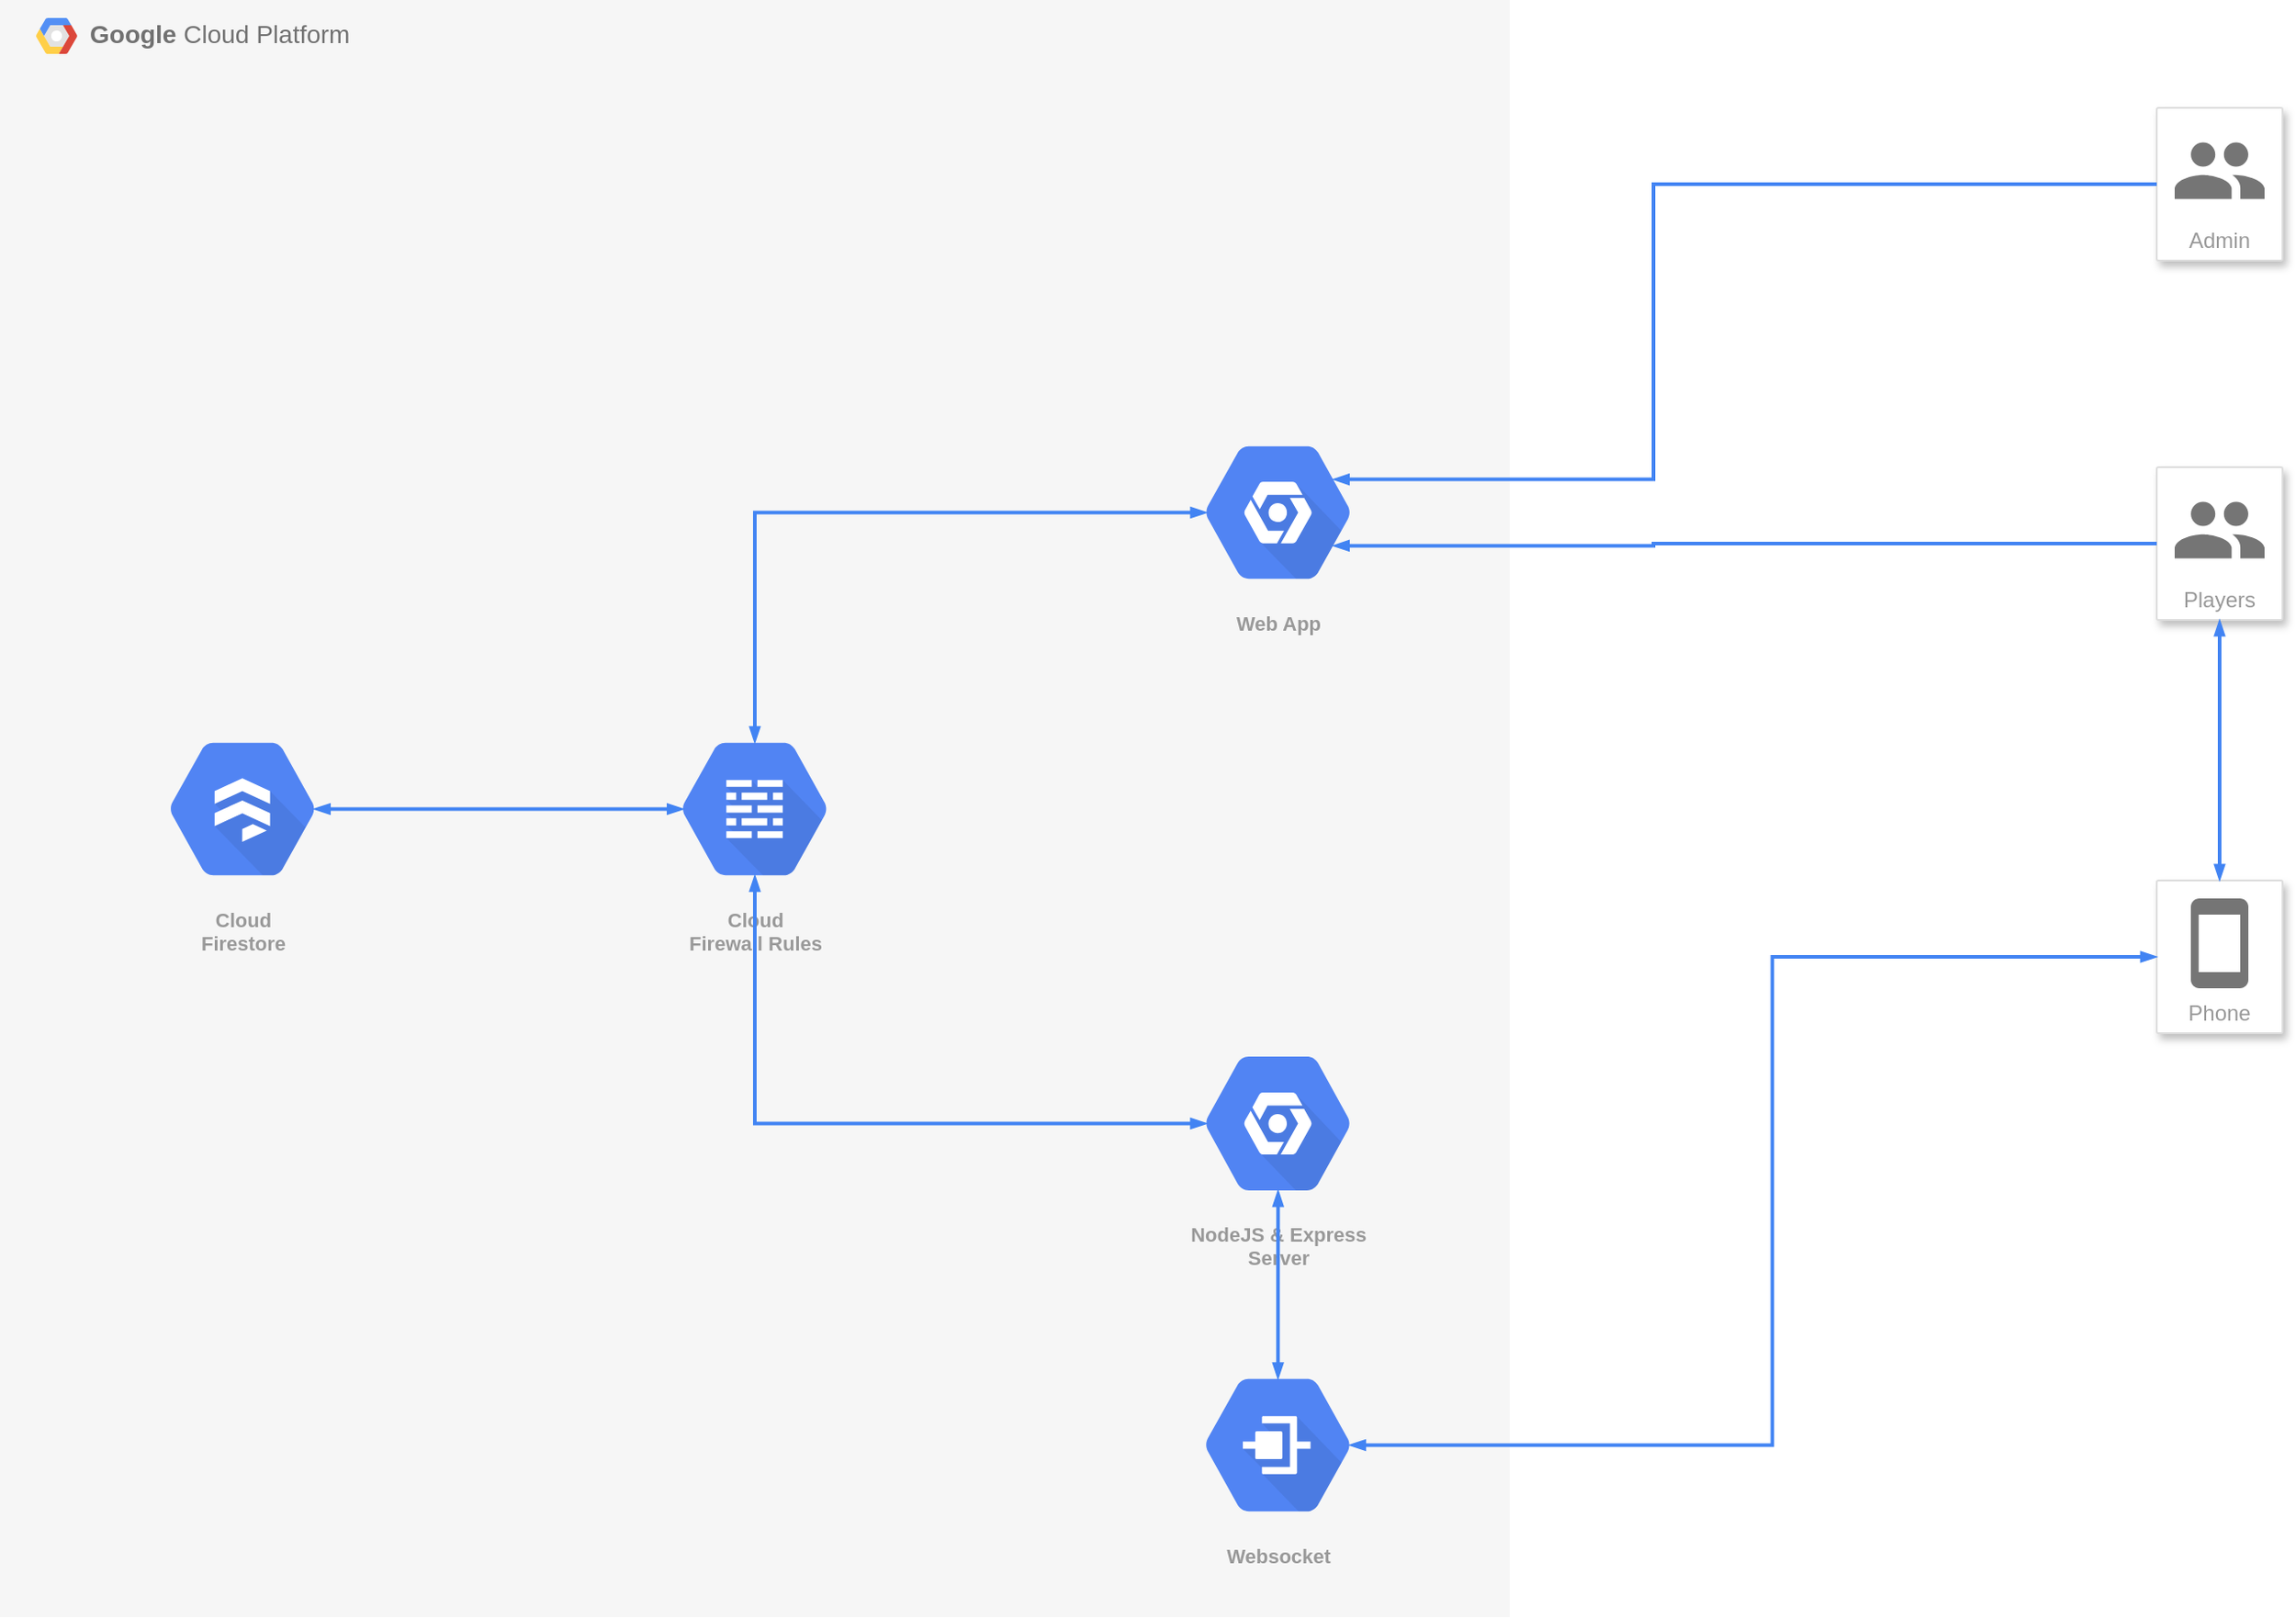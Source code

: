 <mxfile version="15.8.2" type="github">
  <diagram id="teOwFPy8loXM8jNAddy5" name="Page-1">
    <mxGraphModel dx="909" dy="701" grid="1" gridSize="10" guides="1" tooltips="1" connect="1" arrows="1" fold="1" page="1" pageScale="1" pageWidth="1600" pageHeight="900" math="0" shadow="0">
      <root>
        <mxCell id="0" />
        <mxCell id="1" parent="0" />
        <mxCell id="x_hotPyAzY5AhZF0zq-y-1" value="&lt;b&gt;Google &lt;/b&gt;Cloud Platform" style="fillColor=#F6F6F6;strokeColor=none;shadow=0;gradientColor=none;fontSize=14;align=left;spacing=10;fontColor=#717171;9E9E9E;verticalAlign=top;spacingTop=-4;fontStyle=0;spacingLeft=40;html=1;" parent="1" vertex="1">
          <mxGeometry width="840" height="900" as="geometry" />
        </mxCell>
        <mxCell id="x_hotPyAzY5AhZF0zq-y-2" value="" style="shape=mxgraph.gcp2.google_cloud_platform;fillColor=#F6F6F6;strokeColor=none;shadow=0;gradientColor=none;" parent="x_hotPyAzY5AhZF0zq-y-1" vertex="1">
          <mxGeometry width="23" height="20" relative="1" as="geometry">
            <mxPoint x="20" y="10" as="offset" />
          </mxGeometry>
        </mxCell>
        <mxCell id="x_hotPyAzY5AhZF0zq-y-3" value="Cloud&#xa;Firestore" style="sketch=0;html=1;fillColor=#5184F3;strokeColor=none;verticalAlign=top;labelPosition=center;verticalLabelPosition=bottom;align=center;spacingTop=-6;fontSize=11;fontStyle=1;fontColor=#999999;shape=mxgraph.gcp2.hexIcon;prIcon=cloud_firestore" parent="x_hotPyAzY5AhZF0zq-y-1" vertex="1">
          <mxGeometry x="73.8" y="396" width="122.41" height="108.5" as="geometry" />
        </mxCell>
        <mxCell id="x_hotPyAzY5AhZF0zq-y-4" value="Cloud&#xa;Firewall Rules" style="sketch=0;html=1;fillColor=#5184F3;strokeColor=none;verticalAlign=top;labelPosition=center;verticalLabelPosition=bottom;align=center;spacingTop=-6;fontSize=11;fontStyle=1;fontColor=#999999;shape=mxgraph.gcp2.hexIcon;prIcon=cloud_firewall_rules" parent="x_hotPyAzY5AhZF0zq-y-1" vertex="1">
          <mxGeometry x="358.8" y="396" width="122.41" height="108.5" as="geometry" />
        </mxCell>
        <mxCell id="x_hotPyAzY5AhZF0zq-y-5" value="Web App&lt;br&gt;" style="sketch=0;html=1;fillColor=#5184F3;strokeColor=none;verticalAlign=top;labelPosition=center;verticalLabelPosition=bottom;align=center;spacingTop=-6;fontSize=11;fontStyle=1;fontColor=#999999;shape=mxgraph.gcp2.hexIcon;prIcon=placeholder" parent="x_hotPyAzY5AhZF0zq-y-1" vertex="1">
          <mxGeometry x="650" y="231" width="122.41" height="108.5" as="geometry" />
        </mxCell>
        <mxCell id="x_hotPyAzY5AhZF0zq-y-6" value="Websocket" style="sketch=0;html=1;fillColor=#5184F3;strokeColor=none;verticalAlign=top;labelPosition=center;verticalLabelPosition=bottom;align=center;spacingTop=-6;fontSize=11;fontStyle=1;fontColor=#999999;shape=mxgraph.gcp2.hexIcon;prIcon=dedicated_interconnect" parent="x_hotPyAzY5AhZF0zq-y-1" vertex="1">
          <mxGeometry x="649.89" y="750" width="122.41" height="108.5" as="geometry" />
        </mxCell>
        <mxCell id="x_hotPyAzY5AhZF0zq-y-13" value="" style="edgeStyle=orthogonalEdgeStyle;fontSize=12;html=1;endArrow=blockThin;endFill=1;rounded=0;strokeWidth=2;endSize=4;startSize=4;dashed=0;strokeColor=#4284F3;entryX=0.825;entryY=0.5;entryDx=0;entryDy=0;entryPerimeter=0;exitX=0.175;exitY=0.5;exitDx=0;exitDy=0;exitPerimeter=0;startArrow=blockThin;startFill=1;" parent="x_hotPyAzY5AhZF0zq-y-1" source="x_hotPyAzY5AhZF0zq-y-4" target="x_hotPyAzY5AhZF0zq-y-3" edge="1">
          <mxGeometry width="100" relative="1" as="geometry">
            <mxPoint x="730" y="440" as="sourcePoint" />
            <mxPoint x="830" y="440" as="targetPoint" />
          </mxGeometry>
        </mxCell>
        <mxCell id="x_hotPyAzY5AhZF0zq-y-14" value="" style="edgeStyle=orthogonalEdgeStyle;fontSize=12;html=1;endArrow=blockThin;endFill=1;rounded=0;strokeWidth=2;endSize=4;startSize=4;dashed=0;strokeColor=#4284F3;entryX=0.5;entryY=0.16;entryDx=0;entryDy=0;entryPerimeter=0;exitX=0.175;exitY=0.5;exitDx=0;exitDy=0;exitPerimeter=0;startArrow=blockThin;startFill=1;" parent="x_hotPyAzY5AhZF0zq-y-1" source="x_hotPyAzY5AhZF0zq-y-5" target="x_hotPyAzY5AhZF0zq-y-4" edge="1">
          <mxGeometry width="100" relative="1" as="geometry">
            <mxPoint x="730" y="440" as="sourcePoint" />
            <mxPoint x="830" y="440" as="targetPoint" />
          </mxGeometry>
        </mxCell>
        <mxCell id="RGpAAGXLrs0avUkFfDMZ-1" value="NodeJS &amp;amp; Express&lt;br&gt;Server" style="sketch=0;html=1;fillColor=#5184F3;strokeColor=none;verticalAlign=top;labelPosition=center;verticalLabelPosition=bottom;align=center;spacingTop=-6;fontSize=11;fontStyle=1;fontColor=#999999;shape=mxgraph.gcp2.hexIcon;prIcon=placeholder" vertex="1" parent="x_hotPyAzY5AhZF0zq-y-1">
          <mxGeometry x="650" y="570.5" width="122.3" height="109.5" as="geometry" />
        </mxCell>
        <mxCell id="RGpAAGXLrs0avUkFfDMZ-2" value="" style="edgeStyle=orthogonalEdgeStyle;fontSize=12;html=1;endArrow=blockThin;endFill=1;rounded=0;strokeWidth=2;endSize=4;startSize=4;dashed=0;strokeColor=#4284F3;entryX=0.5;entryY=0.84;entryDx=0;entryDy=0;entryPerimeter=0;exitX=0.175;exitY=0.5;exitDx=0;exitDy=0;exitPerimeter=0;startArrow=blockThin;startFill=1;" edge="1" parent="x_hotPyAzY5AhZF0zq-y-1" source="RGpAAGXLrs0avUkFfDMZ-1" target="x_hotPyAzY5AhZF0zq-y-4">
          <mxGeometry width="100" relative="1" as="geometry">
            <mxPoint x="650" y="500" as="sourcePoint" />
            <mxPoint x="750" y="500" as="targetPoint" />
          </mxGeometry>
        </mxCell>
        <mxCell id="RGpAAGXLrs0avUkFfDMZ-3" value="" style="edgeStyle=orthogonalEdgeStyle;fontSize=12;html=1;endArrow=blockThin;endFill=1;rounded=0;strokeWidth=2;endSize=4;startSize=4;dashed=0;strokeColor=#4284F3;entryX=0.5;entryY=0.84;entryDx=0;entryDy=0;entryPerimeter=0;exitX=0.5;exitY=0.16;exitDx=0;exitDy=0;exitPerimeter=0;startArrow=blockThin;startFill=1;" edge="1" parent="x_hotPyAzY5AhZF0zq-y-1" source="x_hotPyAzY5AhZF0zq-y-6" target="RGpAAGXLrs0avUkFfDMZ-1">
          <mxGeometry width="100" relative="1" as="geometry">
            <mxPoint x="370" y="620" as="sourcePoint" />
            <mxPoint x="470" y="620" as="targetPoint" />
          </mxGeometry>
        </mxCell>
        <mxCell id="x_hotPyAzY5AhZF0zq-y-7" value="Players" style="strokeColor=#dddddd;shadow=1;strokeWidth=1;rounded=1;absoluteArcSize=1;arcSize=2;labelPosition=center;verticalLabelPosition=middle;align=center;verticalAlign=bottom;spacingLeft=0;fontColor=#999999;fontSize=12;whiteSpace=wrap;spacingBottom=2;" parent="1" vertex="1">
          <mxGeometry x="1200" y="260" width="70" height="85" as="geometry" />
        </mxCell>
        <mxCell id="x_hotPyAzY5AhZF0zq-y-8" value="" style="sketch=0;dashed=0;connectable=0;html=1;fillColor=#757575;strokeColor=none;shape=mxgraph.gcp2.users;part=1;" parent="x_hotPyAzY5AhZF0zq-y-7" vertex="1">
          <mxGeometry x="0.5" width="50" height="31.5" relative="1" as="geometry">
            <mxPoint x="-25" y="19.25" as="offset" />
          </mxGeometry>
        </mxCell>
        <mxCell id="x_hotPyAzY5AhZF0zq-y-9" value="Phone" style="strokeColor=#dddddd;shadow=1;strokeWidth=1;rounded=1;absoluteArcSize=1;arcSize=2;labelPosition=center;verticalLabelPosition=middle;align=center;verticalAlign=bottom;spacingLeft=0;fontColor=#999999;fontSize=12;whiteSpace=wrap;spacingBottom=2;" parent="1" vertex="1">
          <mxGeometry x="1200" y="490" width="70" height="85" as="geometry" />
        </mxCell>
        <mxCell id="x_hotPyAzY5AhZF0zq-y-10" value="" style="sketch=0;dashed=0;connectable=0;html=1;fillColor=#757575;strokeColor=none;shape=mxgraph.gcp2.phone;part=1;" parent="x_hotPyAzY5AhZF0zq-y-9" vertex="1">
          <mxGeometry x="0.5" width="32" height="50" relative="1" as="geometry">
            <mxPoint x="-16" y="10" as="offset" />
          </mxGeometry>
        </mxCell>
        <mxCell id="x_hotPyAzY5AhZF0zq-y-11" value="Admin" style="strokeColor=#dddddd;shadow=1;strokeWidth=1;rounded=1;absoluteArcSize=1;arcSize=2;labelPosition=center;verticalLabelPosition=middle;align=center;verticalAlign=bottom;spacingLeft=0;fontColor=#999999;fontSize=12;whiteSpace=wrap;spacingBottom=2;" parent="1" vertex="1">
          <mxGeometry x="1200" y="60" width="70" height="85" as="geometry" />
        </mxCell>
        <mxCell id="x_hotPyAzY5AhZF0zq-y-12" value="" style="sketch=0;dashed=0;connectable=0;html=1;fillColor=#757575;strokeColor=none;shape=mxgraph.gcp2.users;part=1;" parent="x_hotPyAzY5AhZF0zq-y-11" vertex="1">
          <mxGeometry x="0.5" width="50" height="31.5" relative="1" as="geometry">
            <mxPoint x="-25" y="19.25" as="offset" />
          </mxGeometry>
        </mxCell>
        <mxCell id="x_hotPyAzY5AhZF0zq-y-16" value="" style="edgeStyle=orthogonalEdgeStyle;fontSize=12;html=1;endArrow=blockThin;endFill=1;rounded=0;strokeWidth=2;endSize=4;startSize=4;dashed=0;strokeColor=#4284F3;entryX=0;entryY=0.5;entryDx=0;entryDy=0;exitX=0.825;exitY=0.5;exitDx=0;exitDy=0;exitPerimeter=0;startArrow=blockThin;startFill=1;" parent="1" source="x_hotPyAzY5AhZF0zq-y-6" target="x_hotPyAzY5AhZF0zq-y-9" edge="1">
          <mxGeometry width="100" relative="1" as="geometry">
            <mxPoint x="730" y="440" as="sourcePoint" />
            <mxPoint x="830" y="440" as="targetPoint" />
          </mxGeometry>
        </mxCell>
        <mxCell id="x_hotPyAzY5AhZF0zq-y-17" value="" style="edgeStyle=orthogonalEdgeStyle;fontSize=12;html=1;endArrow=blockThin;endFill=1;rounded=0;strokeWidth=2;endSize=4;startSize=4;dashed=0;strokeColor=#4284F3;entryX=0.5;entryY=0;entryDx=0;entryDy=0;exitX=0.5;exitY=1;exitDx=0;exitDy=0;startArrow=blockThin;startFill=1;" parent="1" source="x_hotPyAzY5AhZF0zq-y-7" target="x_hotPyAzY5AhZF0zq-y-9" edge="1">
          <mxGeometry width="100" relative="1" as="geometry">
            <mxPoint x="730" y="440" as="sourcePoint" />
            <mxPoint x="830" y="440" as="targetPoint" />
          </mxGeometry>
        </mxCell>
        <mxCell id="x_hotPyAzY5AhZF0zq-y-21" value="" style="edgeStyle=orthogonalEdgeStyle;fontSize=12;html=1;endArrow=blockThin;endFill=1;rounded=0;strokeWidth=2;endSize=4;startSize=4;dashed=0;strokeColor=#4284F3;entryX=0.75;entryY=0.67;entryDx=0;entryDy=0;entryPerimeter=0;exitX=0;exitY=0.5;exitDx=0;exitDy=0;" parent="1" source="x_hotPyAzY5AhZF0zq-y-7" target="x_hotPyAzY5AhZF0zq-y-5" edge="1">
          <mxGeometry width="100" relative="1" as="geometry">
            <mxPoint x="1190" y="450" as="sourcePoint" />
            <mxPoint x="880" y="310" as="targetPoint" />
            <Array as="points">
              <mxPoint x="920" y="302" />
              <mxPoint x="920" y="304" />
            </Array>
          </mxGeometry>
        </mxCell>
        <mxCell id="x_hotPyAzY5AhZF0zq-y-22" value="" style="edgeStyle=orthogonalEdgeStyle;fontSize=12;html=1;endArrow=blockThin;endFill=1;rounded=0;strokeWidth=2;endSize=4;startSize=4;dashed=0;strokeColor=#4284F3;entryX=0.75;entryY=0.33;entryDx=0;entryDy=0;entryPerimeter=0;exitX=0;exitY=0.5;exitDx=0;exitDy=0;" parent="1" source="x_hotPyAzY5AhZF0zq-y-11" target="x_hotPyAzY5AhZF0zq-y-5" edge="1">
          <mxGeometry width="100" relative="1" as="geometry">
            <mxPoint x="930" y="450" as="sourcePoint" />
            <mxPoint x="1030" y="450" as="targetPoint" />
            <Array as="points">
              <mxPoint x="920" y="102" />
              <mxPoint x="920" y="267" />
            </Array>
          </mxGeometry>
        </mxCell>
      </root>
    </mxGraphModel>
  </diagram>
</mxfile>
